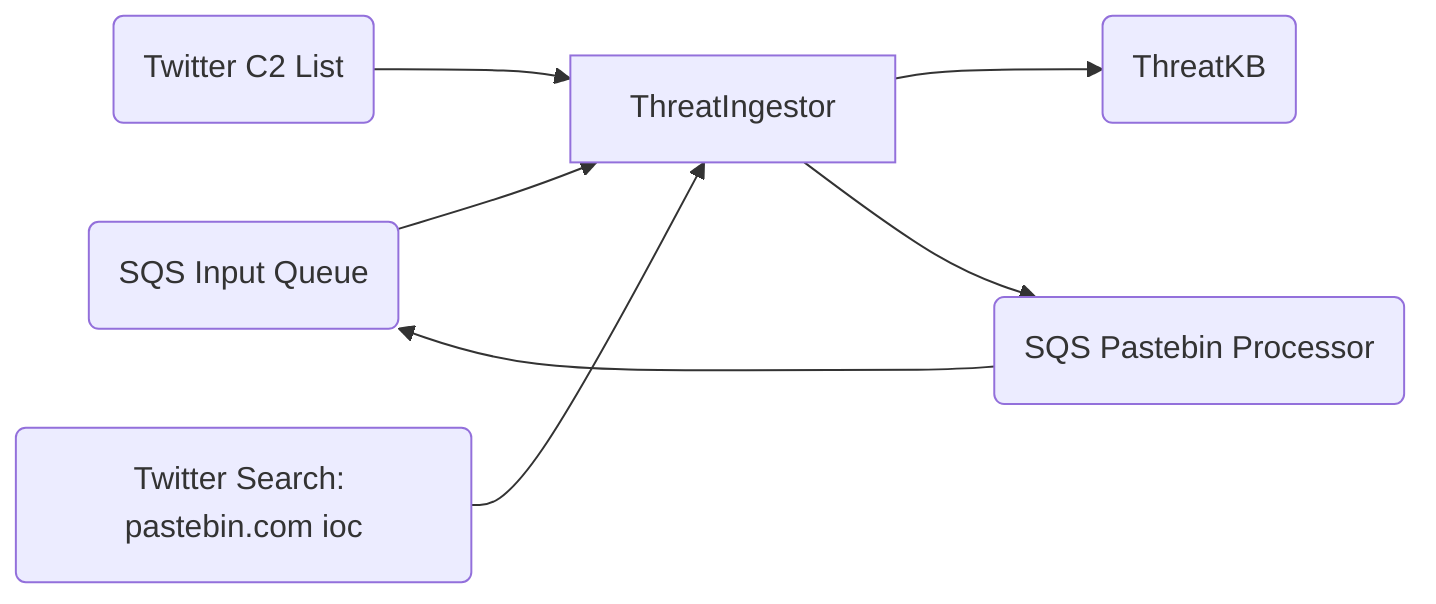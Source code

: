 graph LR
A(SQS Input Queue) --> X
B(Twitter C2 List) --> X
C(Twitter Search: pastebin.com ioc) --> X

X[ThreatIngestor] --> Z(ThreatKB)
X --> W(SQS Pastebin Processor)
W --> A